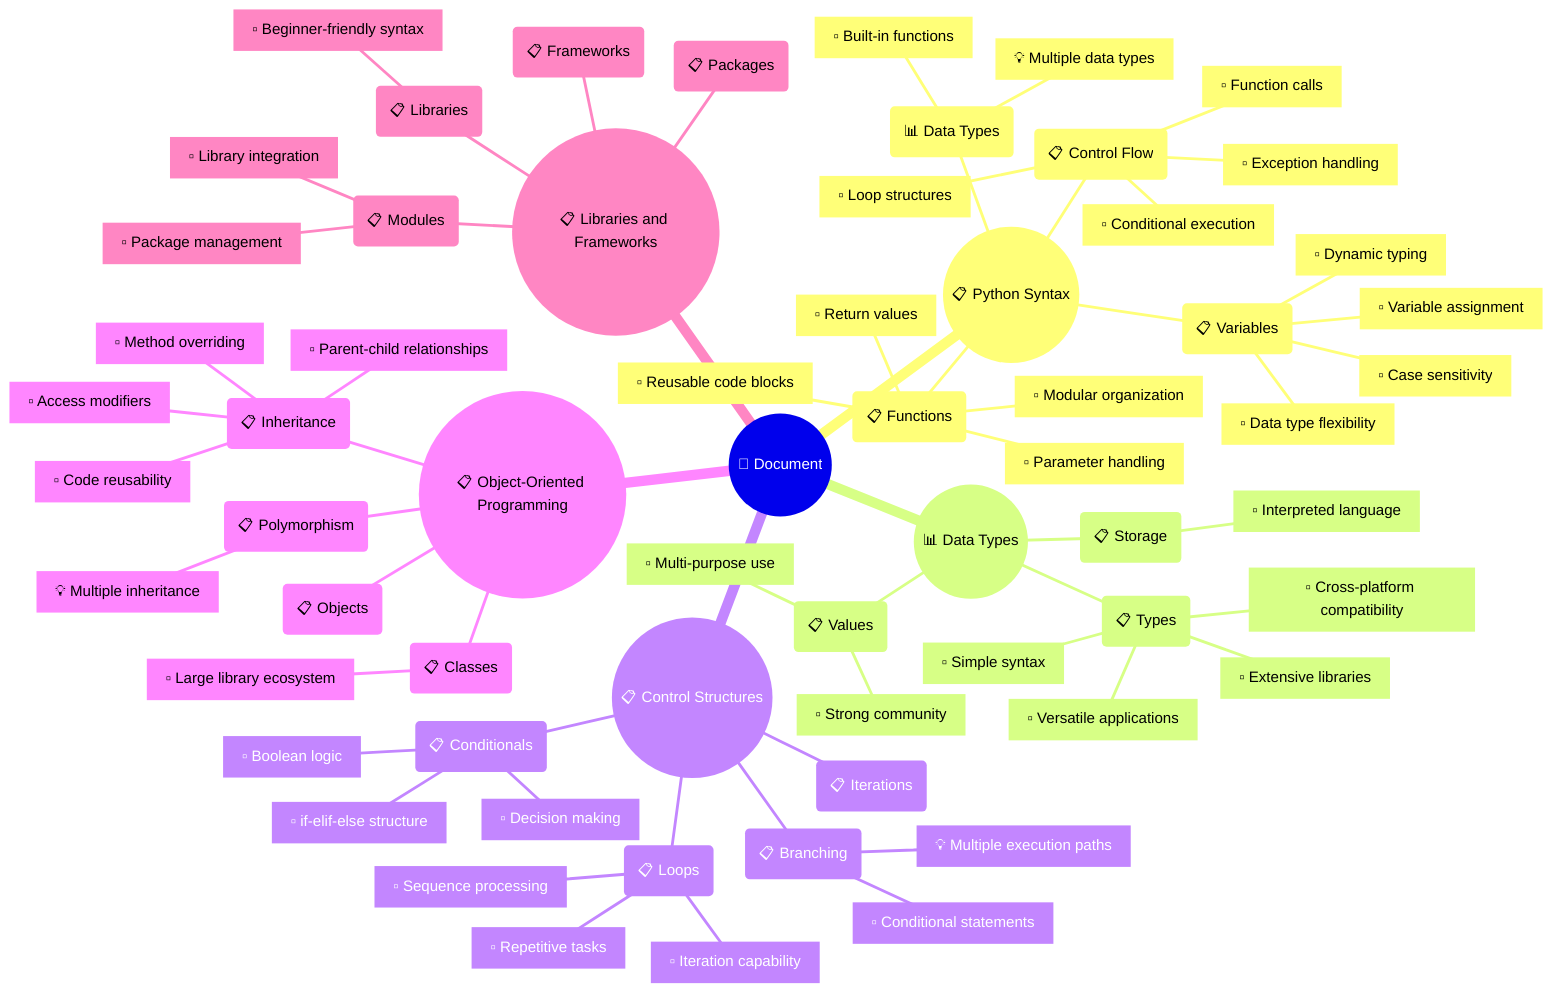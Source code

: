 mindmap
    ((📄 Document))
        ((📋 Python Syntax))
            (📋 Variables)
                [▫️ Variable assignment]
                [▫️ Data type flexibility]
                [▫️ Case sensitivity]
                [▫️ Dynamic typing]
            (📋 Control Flow)
                [▫️ Conditional execution]
                [▫️ Loop structures]
                [▫️ Function calls]
                [▫️ Exception handling]
            (📋 Functions)
                [▫️ Reusable code blocks]
                [▫️ Parameter handling]
                [▫️ Return values]
                [▫️ Modular organization]
            (📊 Data Types)
                [💡 Multiple data types]
                [▫️ Built-in functions]
        ((📊 Data Types))
            (📋 Types)
                [▫️ Simple syntax]
                [▫️ Cross-platform compatibility]
                [▫️ Extensive libraries]
                [▫️ Versatile applications]
            (📋 Values)
                [▫️ Multi-purpose use]
                [▫️ Strong community]
            (📋 Storage)
                [▫️ Interpreted language]
        ((📋 Control Structures))
            (📋 Conditionals)
                [▫️ if-elif-else structure]
                [▫️ Boolean logic]
                [▫️ Decision making]
            (📋 Loops)
                [▫️ Iteration capability]
                [▫️ Sequence processing]
                [▫️ Repetitive tasks]
            (📋 Branching)
                [💡 Multiple execution paths]
                [▫️ Conditional statements]
            (📋 Iterations)
        ((📋 Object-Oriented Programming))
            (📋 Classes)
                [▫️ Large library ecosystem]
            (📋 Objects)
            (📋 Inheritance)
                [▫️ Code reusability]
                [▫️ Parent-child relationships]
                [▫️ Method overriding]
                [▫️ Access modifiers]
            (📋 Polymorphism)
                [💡 Multiple inheritance]
        ((📋 Libraries and Frameworks))
            (📋 Libraries)
                [▫️ Beginner-friendly syntax]
            (📋 Frameworks)
            (📋 Modules)
                [▫️ Library integration]
                [▫️ Package management]
            (📋 Packages)